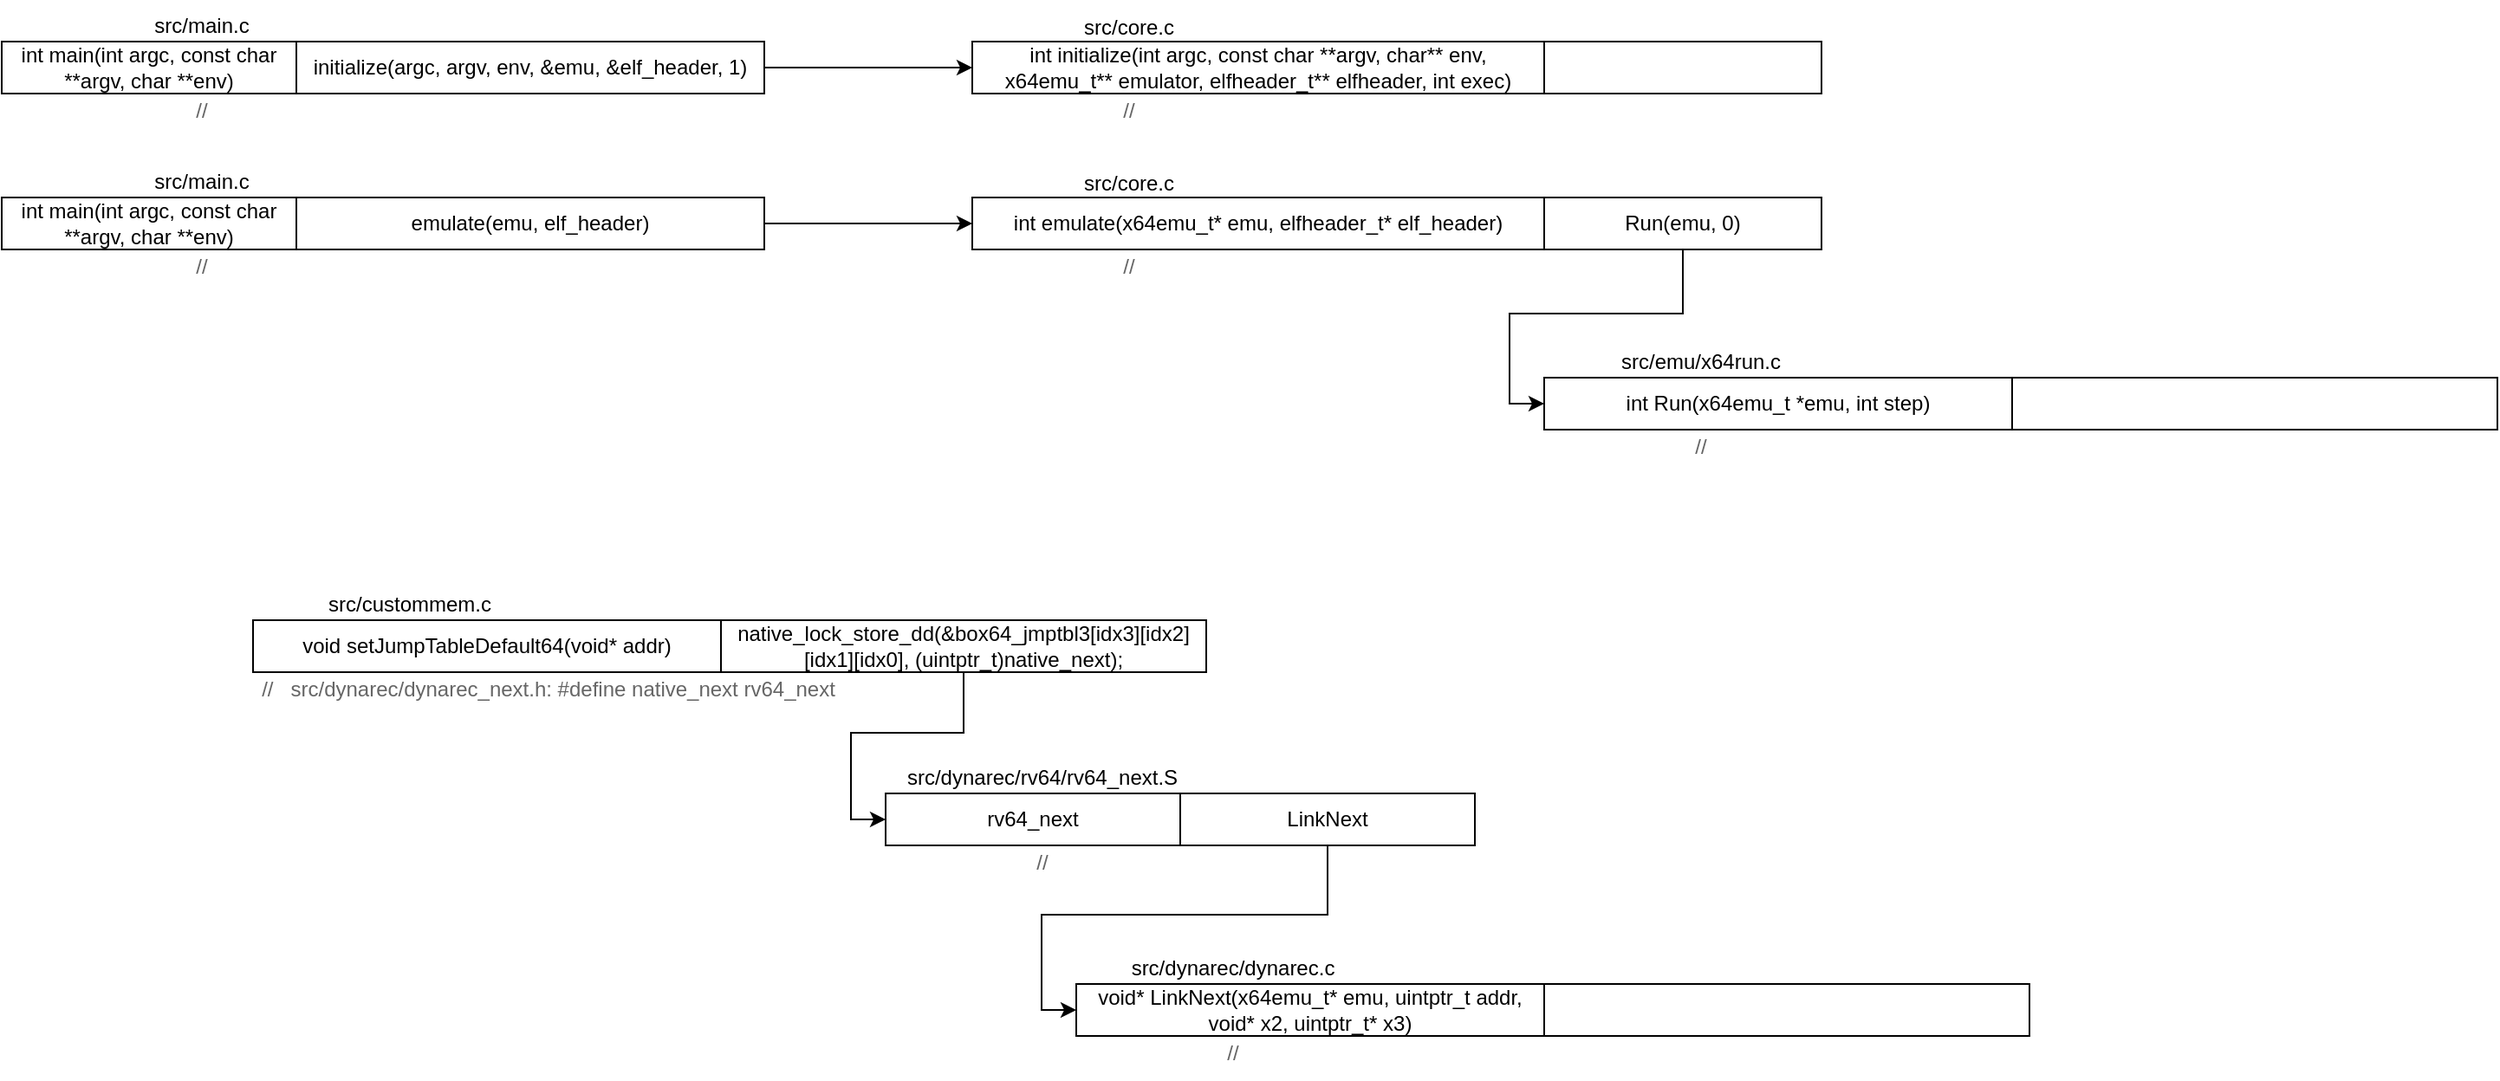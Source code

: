 <mxfile version="24.6.4" type="github">
  <diagram name="第 1 页" id="S_cXRnAjtAU8uWQunCoB">
    <mxGraphModel dx="2607" dy="613" grid="1" gridSize="10" guides="1" tooltips="1" connect="1" arrows="1" fold="1" page="1" pageScale="1" pageWidth="827" pageHeight="1169" math="0" shadow="0">
      <root>
        <mxCell id="0" />
        <mxCell id="1" parent="0" />
        <mxCell id="YZil0p7yVioOztMhCc3v-10" value="int main(int argc, const char **argv, char **env)" style="rounded=0;whiteSpace=wrap;html=1;" parent="1" vertex="1">
          <mxGeometry x="-1590" y="120" width="170" height="30" as="geometry" />
        </mxCell>
        <mxCell id="kstmkINUWU82yg2oxTPM-3" style="edgeStyle=orthogonalEdgeStyle;rounded=0;orthogonalLoop=1;jettySize=auto;html=1;exitX=1;exitY=0.5;exitDx=0;exitDy=0;" parent="1" source="YZil0p7yVioOztMhCc3v-11" target="YZil0p7yVioOztMhCc3v-22" edge="1">
          <mxGeometry relative="1" as="geometry" />
        </mxCell>
        <mxCell id="YZil0p7yVioOztMhCc3v-11" value="initialize(argc, argv, env, &amp;amp;emu, &amp;amp;elf_header, 1)" style="rounded=0;whiteSpace=wrap;html=1;" parent="1" vertex="1">
          <mxGeometry x="-1420" y="120" width="270" height="30" as="geometry" />
        </mxCell>
        <mxCell id="YZil0p7yVioOztMhCc3v-12" value="src/main.c" style="text;html=1;align=center;verticalAlign=middle;resizable=0;points=[];autosize=1;strokeColor=none;fillColor=none;" parent="1" vertex="1">
          <mxGeometry x="-1515" y="96" width="80" height="30" as="geometry" />
        </mxCell>
        <mxCell id="YZil0p7yVioOztMhCc3v-13" value="//" style="text;html=1;align=center;verticalAlign=middle;resizable=0;points=[];autosize=1;strokeColor=none;fillColor=none;fontColor=#666666;" parent="1" vertex="1">
          <mxGeometry x="-1490" y="145" width="30" height="30" as="geometry" />
        </mxCell>
        <mxCell id="YZil0p7yVioOztMhCc3v-18" value="int main(int argc, const char **argv, char **env)" style="rounded=0;whiteSpace=wrap;html=1;" parent="1" vertex="1">
          <mxGeometry x="-1590" y="210" width="170" height="30" as="geometry" />
        </mxCell>
        <mxCell id="YZil0p7yVioOztMhCc3v-30" style="edgeStyle=orthogonalEdgeStyle;rounded=0;orthogonalLoop=1;jettySize=auto;html=1;exitX=1;exitY=0.5;exitDx=0;exitDy=0;entryX=0;entryY=0.5;entryDx=0;entryDy=0;" parent="1" source="YZil0p7yVioOztMhCc3v-19" target="YZil0p7yVioOztMhCc3v-26" edge="1">
          <mxGeometry relative="1" as="geometry" />
        </mxCell>
        <mxCell id="YZil0p7yVioOztMhCc3v-19" value="emulate(emu, elf_header)" style="rounded=0;whiteSpace=wrap;html=1;" parent="1" vertex="1">
          <mxGeometry x="-1420" y="210" width="270" height="30" as="geometry" />
        </mxCell>
        <mxCell id="YZil0p7yVioOztMhCc3v-20" value="src/main.c" style="text;html=1;align=center;verticalAlign=middle;resizable=0;points=[];autosize=1;strokeColor=none;fillColor=none;" parent="1" vertex="1">
          <mxGeometry x="-1515" y="186" width="80" height="30" as="geometry" />
        </mxCell>
        <mxCell id="YZil0p7yVioOztMhCc3v-21" value="//" style="text;html=1;align=center;verticalAlign=middle;resizable=0;points=[];autosize=1;strokeColor=none;fillColor=none;fontColor=#666666;" parent="1" vertex="1">
          <mxGeometry x="-1490" y="235" width="30" height="30" as="geometry" />
        </mxCell>
        <mxCell id="YZil0p7yVioOztMhCc3v-22" value="int initialize(int argc, const char **argv, char** env, x64emu_t** emulator, elfheader_t** elfheader, int exec)" style="rounded=0;whiteSpace=wrap;html=1;" parent="1" vertex="1">
          <mxGeometry x="-1030" y="120" width="330" height="30" as="geometry" />
        </mxCell>
        <mxCell id="YZil0p7yVioOztMhCc3v-23" value="" style="rounded=0;whiteSpace=wrap;html=1;" parent="1" vertex="1">
          <mxGeometry x="-700" y="120" width="160" height="30" as="geometry" />
        </mxCell>
        <mxCell id="YZil0p7yVioOztMhCc3v-24" value="src/core.c" style="text;html=1;align=center;verticalAlign=middle;resizable=0;points=[];autosize=1;strokeColor=none;fillColor=none;" parent="1" vertex="1">
          <mxGeometry x="-980" y="97" width="80" height="30" as="geometry" />
        </mxCell>
        <mxCell id="YZil0p7yVioOztMhCc3v-25" value="//" style="text;html=1;align=center;verticalAlign=middle;resizable=0;points=[];autosize=1;strokeColor=none;fillColor=none;fontColor=#666666;" parent="1" vertex="1">
          <mxGeometry x="-955" y="145" width="30" height="30" as="geometry" />
        </mxCell>
        <mxCell id="YZil0p7yVioOztMhCc3v-26" value="int emulate(x64emu_t* emu, elfheader_t* elf_header)" style="rounded=0;whiteSpace=wrap;html=1;" parent="1" vertex="1">
          <mxGeometry x="-1030" y="210" width="330" height="30" as="geometry" />
        </mxCell>
        <mxCell id="kstmkINUWU82yg2oxTPM-1" style="edgeStyle=orthogonalEdgeStyle;rounded=0;orthogonalLoop=1;jettySize=auto;html=1;exitX=0.5;exitY=1;exitDx=0;exitDy=0;entryX=0;entryY=0.5;entryDx=0;entryDy=0;" parent="1" source="YZil0p7yVioOztMhCc3v-27" target="YZil0p7yVioOztMhCc3v-31" edge="1">
          <mxGeometry relative="1" as="geometry" />
        </mxCell>
        <mxCell id="YZil0p7yVioOztMhCc3v-27" value="Run(emu, 0)" style="rounded=0;whiteSpace=wrap;html=1;" parent="1" vertex="1">
          <mxGeometry x="-700" y="210" width="160" height="30" as="geometry" />
        </mxCell>
        <mxCell id="YZil0p7yVioOztMhCc3v-28" value="src/core.c" style="text;html=1;align=center;verticalAlign=middle;resizable=0;points=[];autosize=1;strokeColor=none;fillColor=none;" parent="1" vertex="1">
          <mxGeometry x="-980" y="187" width="80" height="30" as="geometry" />
        </mxCell>
        <mxCell id="YZil0p7yVioOztMhCc3v-29" value="//" style="text;html=1;align=center;verticalAlign=middle;resizable=0;points=[];autosize=1;strokeColor=none;fillColor=none;fontColor=#666666;" parent="1" vertex="1">
          <mxGeometry x="-955" y="235" width="30" height="30" as="geometry" />
        </mxCell>
        <mxCell id="YZil0p7yVioOztMhCc3v-32" value="" style="rounded=0;whiteSpace=wrap;html=1;" parent="1" vertex="1">
          <mxGeometry x="-430" y="314" width="280" height="30" as="geometry" />
        </mxCell>
        <mxCell id="YZil0p7yVioOztMhCc3v-33" value="src/emu/x64run.c" style="text;html=1;align=center;verticalAlign=middle;resizable=0;points=[];autosize=1;strokeColor=none;fillColor=none;" parent="1" vertex="1">
          <mxGeometry x="-670" y="290" width="120" height="30" as="geometry" />
        </mxCell>
        <mxCell id="YZil0p7yVioOztMhCc3v-34" value="//" style="text;html=1;align=center;verticalAlign=middle;resizable=0;points=[];autosize=1;strokeColor=none;fillColor=none;fontColor=#666666;" parent="1" vertex="1">
          <mxGeometry x="-625" y="339" width="30" height="30" as="geometry" />
        </mxCell>
        <mxCell id="YZil0p7yVioOztMhCc3v-31" value="int Run(x64emu_t *emu, int step)" style="rounded=0;whiteSpace=wrap;html=1;" parent="1" vertex="1">
          <mxGeometry x="-700" y="314" width="270" height="30" as="geometry" />
        </mxCell>
        <mxCell id="n19XVrPwrBasf_fpUqeU-1" value="void* LinkNext(x64emu_t* emu, uintptr_t addr, void* x2, uintptr_t* x3)" style="rounded=0;whiteSpace=wrap;html=1;" vertex="1" parent="1">
          <mxGeometry x="-970" y="664" width="270" height="30" as="geometry" />
        </mxCell>
        <mxCell id="n19XVrPwrBasf_fpUqeU-2" value="" style="rounded=0;whiteSpace=wrap;html=1;" vertex="1" parent="1">
          <mxGeometry x="-700" y="664" width="280" height="30" as="geometry" />
        </mxCell>
        <mxCell id="n19XVrPwrBasf_fpUqeU-3" value="src/dynarec/dynarec.c" style="text;html=1;align=center;verticalAlign=middle;resizable=0;points=[];autosize=1;strokeColor=none;fillColor=none;" vertex="1" parent="1">
          <mxGeometry x="-950" y="640" width="140" height="30" as="geometry" />
        </mxCell>
        <mxCell id="n19XVrPwrBasf_fpUqeU-4" value="//" style="text;html=1;align=center;verticalAlign=middle;resizable=0;points=[];autosize=1;strokeColor=none;fillColor=none;fontColor=#666666;" vertex="1" parent="1">
          <mxGeometry x="-895" y="689" width="30" height="30" as="geometry" />
        </mxCell>
        <mxCell id="n19XVrPwrBasf_fpUqeU-5" value="rv64_next" style="rounded=0;whiteSpace=wrap;html=1;" vertex="1" parent="1">
          <mxGeometry x="-1080" y="554" width="170" height="30" as="geometry" />
        </mxCell>
        <mxCell id="n19XVrPwrBasf_fpUqeU-14" style="edgeStyle=orthogonalEdgeStyle;rounded=0;orthogonalLoop=1;jettySize=auto;html=1;entryX=0;entryY=0.5;entryDx=0;entryDy=0;" edge="1" parent="1" source="n19XVrPwrBasf_fpUqeU-6" target="n19XVrPwrBasf_fpUqeU-1">
          <mxGeometry relative="1" as="geometry" />
        </mxCell>
        <mxCell id="n19XVrPwrBasf_fpUqeU-6" value="LinkNext" style="rounded=0;whiteSpace=wrap;html=1;" vertex="1" parent="1">
          <mxGeometry x="-910" y="554" width="170" height="30" as="geometry" />
        </mxCell>
        <mxCell id="n19XVrPwrBasf_fpUqeU-7" value="src/dynarec/rv64/rv64_next.S" style="text;html=1;align=center;verticalAlign=middle;resizable=0;points=[];autosize=1;strokeColor=none;fillColor=none;" vertex="1" parent="1">
          <mxGeometry x="-1080" y="530" width="180" height="30" as="geometry" />
        </mxCell>
        <mxCell id="n19XVrPwrBasf_fpUqeU-8" value="//" style="text;html=1;align=center;verticalAlign=middle;resizable=0;points=[];autosize=1;strokeColor=none;fillColor=none;fontColor=#666666;" vertex="1" parent="1">
          <mxGeometry x="-1005" y="579" width="30" height="30" as="geometry" />
        </mxCell>
        <mxCell id="n19XVrPwrBasf_fpUqeU-9" value="void setJumpTableDefault64(void* addr)" style="rounded=0;whiteSpace=wrap;html=1;" vertex="1" parent="1">
          <mxGeometry x="-1445" y="454" width="270" height="30" as="geometry" />
        </mxCell>
        <mxCell id="n19XVrPwrBasf_fpUqeU-13" style="edgeStyle=orthogonalEdgeStyle;rounded=0;orthogonalLoop=1;jettySize=auto;html=1;entryX=0;entryY=0.5;entryDx=0;entryDy=0;" edge="1" parent="1" source="n19XVrPwrBasf_fpUqeU-10" target="n19XVrPwrBasf_fpUqeU-5">
          <mxGeometry relative="1" as="geometry" />
        </mxCell>
        <mxCell id="n19XVrPwrBasf_fpUqeU-10" value="native_lock_store_dd(&amp;amp;box64_jmptbl3[idx3][idx2][idx1][idx0], (uintptr_t)native_next);" style="rounded=0;whiteSpace=wrap;html=1;" vertex="1" parent="1">
          <mxGeometry x="-1175" y="454" width="280" height="30" as="geometry" />
        </mxCell>
        <mxCell id="n19XVrPwrBasf_fpUqeU-11" value="src/custommem.c" style="text;html=1;align=center;verticalAlign=middle;resizable=0;points=[];autosize=1;strokeColor=none;fillColor=none;" vertex="1" parent="1">
          <mxGeometry x="-1415" y="430" width="120" height="30" as="geometry" />
        </mxCell>
        <mxCell id="n19XVrPwrBasf_fpUqeU-12" value="//&amp;nbsp; &amp;nbsp;src/dynarec/dynarec_next.h: #define native_next rv64_next" style="text;html=1;align=center;verticalAlign=middle;resizable=0;points=[];autosize=1;strokeColor=none;fillColor=none;fontColor=#666666;" vertex="1" parent="1">
          <mxGeometry x="-1450" y="479" width="350" height="30" as="geometry" />
        </mxCell>
      </root>
    </mxGraphModel>
  </diagram>
</mxfile>
